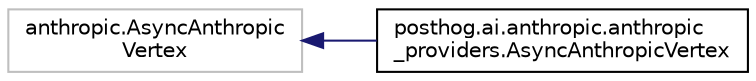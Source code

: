 digraph "Graphical Class Hierarchy"
{
 // LATEX_PDF_SIZE
  edge [fontname="Helvetica",fontsize="10",labelfontname="Helvetica",labelfontsize="10"];
  node [fontname="Helvetica",fontsize="10",shape=record];
  rankdir="LR";
  Node1855 [label="anthropic.AsyncAnthropic\lVertex",height=0.2,width=0.4,color="grey75", fillcolor="white", style="filled",tooltip=" "];
  Node1855 -> Node0 [dir="back",color="midnightblue",fontsize="10",style="solid",fontname="Helvetica"];
  Node0 [label="posthog.ai.anthropic.anthropic\l_providers.AsyncAnthropicVertex",height=0.2,width=0.4,color="black", fillcolor="white", style="filled",URL="$classposthog_1_1ai_1_1anthropic_1_1anthropic__providers_1_1AsyncAnthropicVertex.html",tooltip=" "];
}
